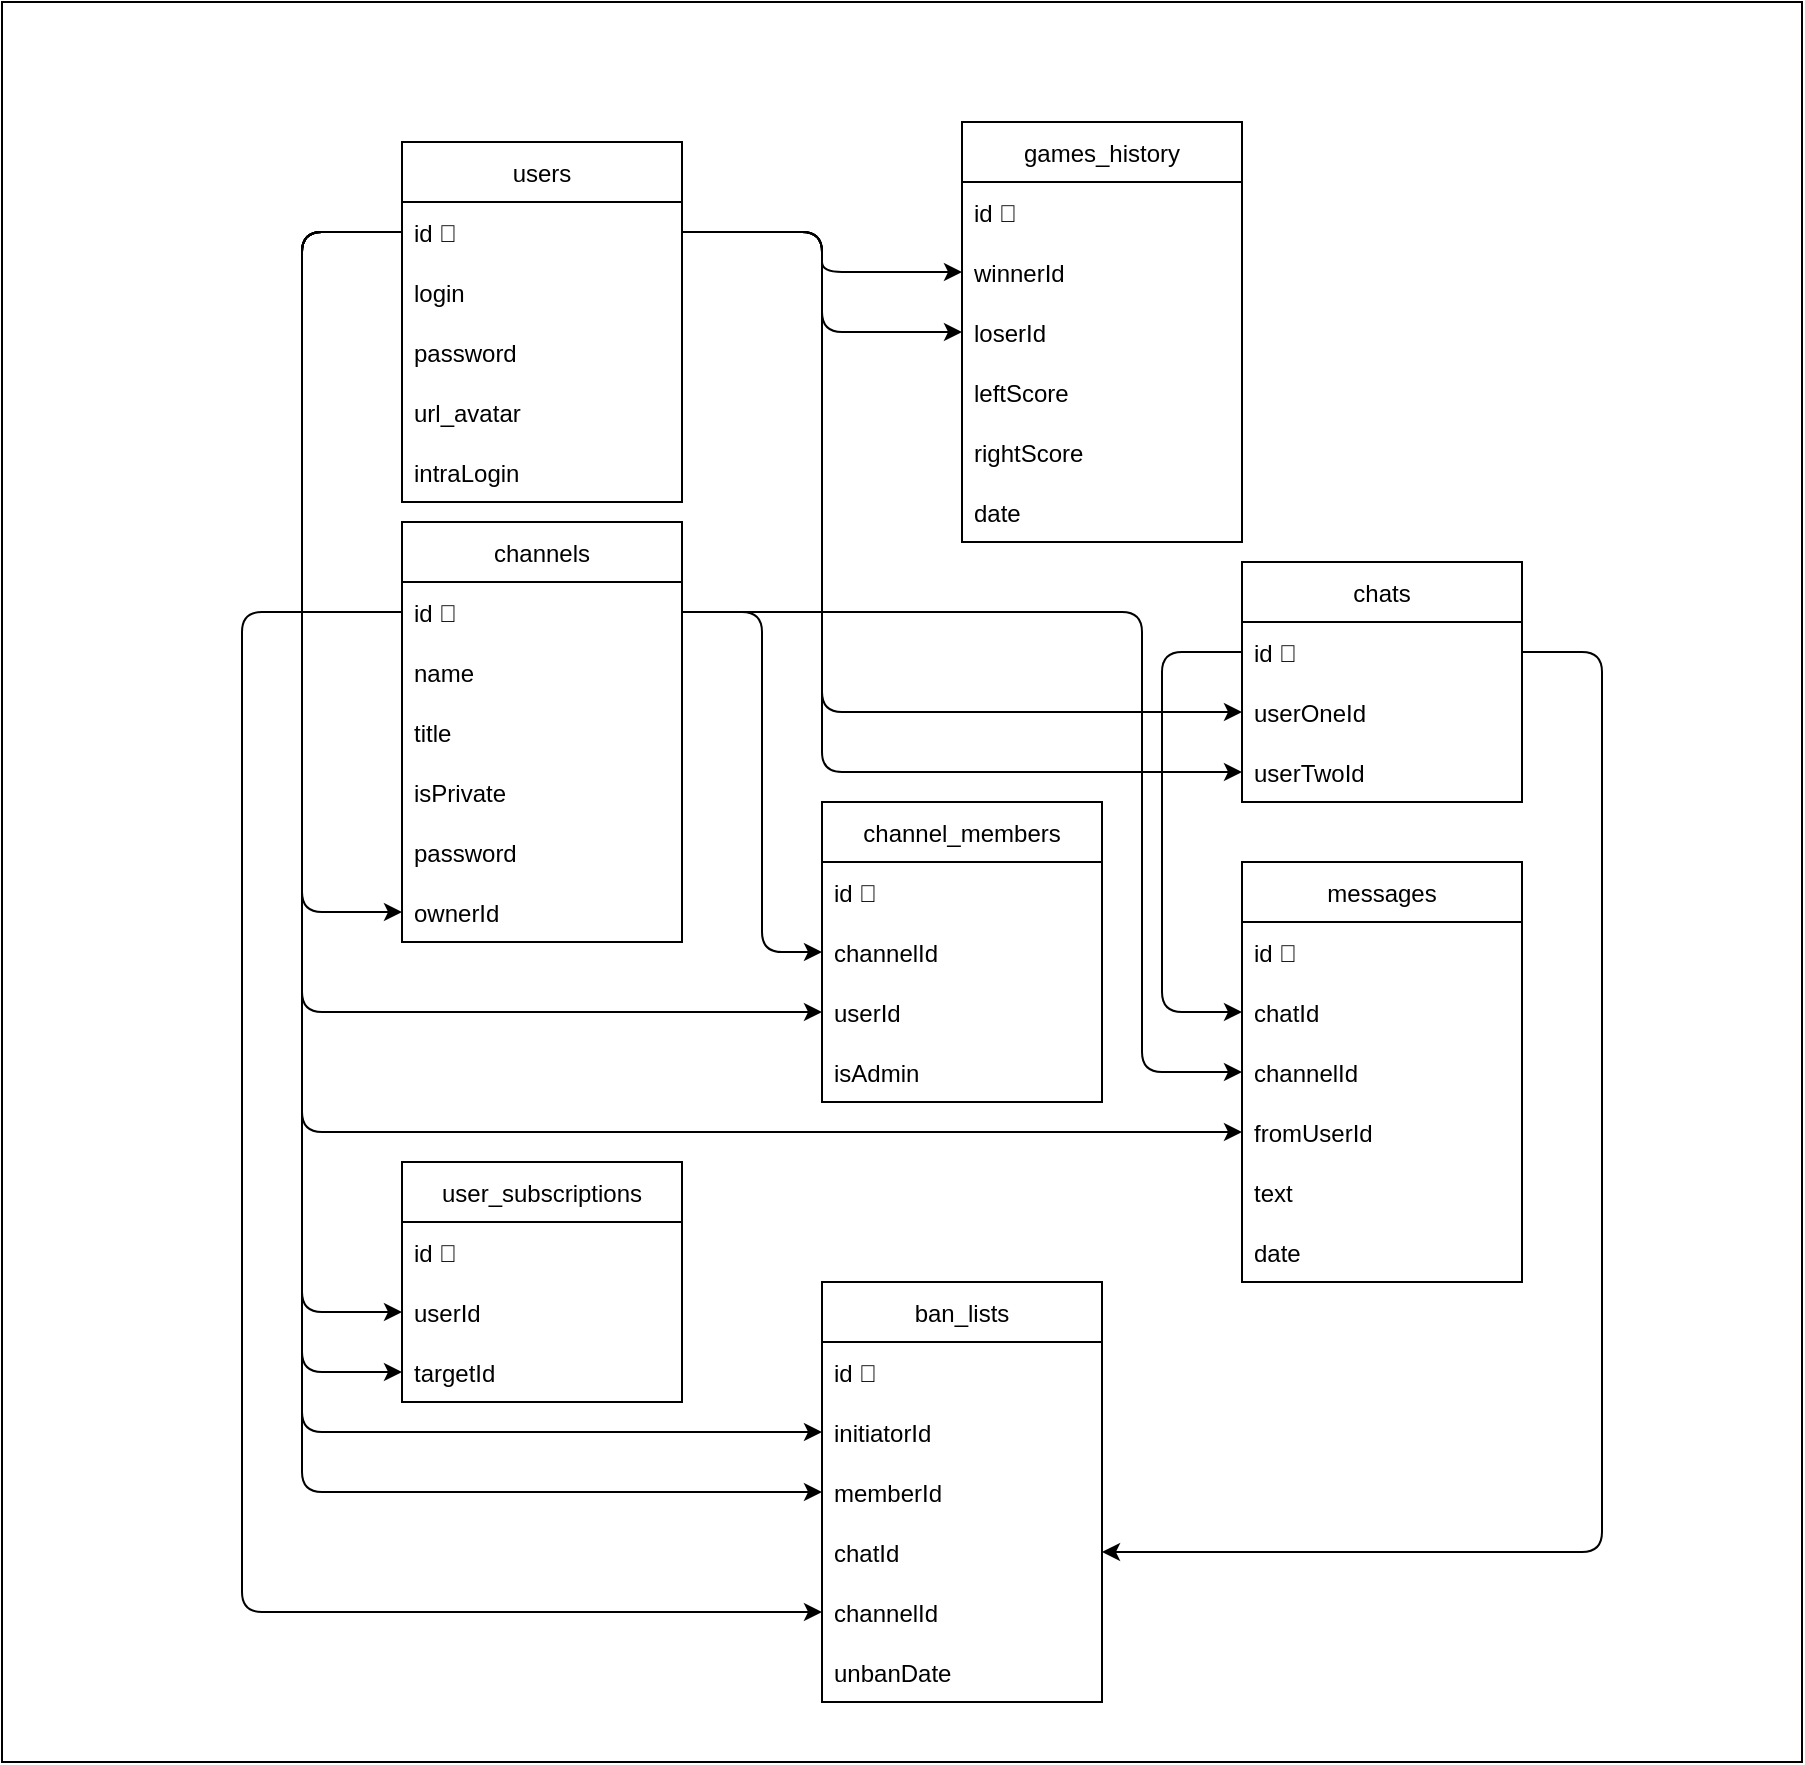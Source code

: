 <mxfile version="15.9.1" type="device"><diagram id="-Gl8WdVDlDK7iqpGkpo0" name="Page-1"><mxGraphModel dx="2013" dy="795" grid="1" gridSize="10" guides="1" tooltips="1" connect="1" arrows="1" fold="1" page="1" pageScale="1" pageWidth="827" pageHeight="1169" math="0" shadow="0"><root><mxCell id="0"/><mxCell id="1" parent="0"/><mxCell id="L-7FkWpCJuKyx8RhaixG-74" value="" style="rounded=0;whiteSpace=wrap;html=1;" parent="1" vertex="1"><mxGeometry x="-10" y="360" width="900" height="880" as="geometry"/></mxCell><mxCell id="L-7FkWpCJuKyx8RhaixG-1" value="users" style="swimlane;fontStyle=0;childLayout=stackLayout;horizontal=1;startSize=30;horizontalStack=0;resizeParent=1;resizeParentMax=0;resizeLast=0;collapsible=1;marginBottom=0;" parent="1" vertex="1"><mxGeometry x="190" y="430" width="140" height="180" as="geometry"/></mxCell><mxCell id="L-7FkWpCJuKyx8RhaixG-2" value="id 🔑" style="text;strokeColor=none;fillColor=none;align=left;verticalAlign=middle;spacingLeft=4;spacingRight=4;overflow=hidden;points=[[0,0.5],[1,0.5]];portConstraint=eastwest;rotatable=0;" parent="L-7FkWpCJuKyx8RhaixG-1" vertex="1"><mxGeometry y="30" width="140" height="30" as="geometry"/></mxCell><mxCell id="L-7FkWpCJuKyx8RhaixG-3" value="login" style="text;strokeColor=none;fillColor=none;align=left;verticalAlign=middle;spacingLeft=4;spacingRight=4;overflow=hidden;points=[[0,0.5],[1,0.5]];portConstraint=eastwest;rotatable=0;" parent="L-7FkWpCJuKyx8RhaixG-1" vertex="1"><mxGeometry y="60" width="140" height="30" as="geometry"/></mxCell><mxCell id="L-7FkWpCJuKyx8RhaixG-22" value="password" style="text;strokeColor=none;fillColor=none;align=left;verticalAlign=middle;spacingLeft=4;spacingRight=4;overflow=hidden;points=[[0,0.5],[1,0.5]];portConstraint=eastwest;rotatable=0;" parent="L-7FkWpCJuKyx8RhaixG-1" vertex="1"><mxGeometry y="90" width="140" height="30" as="geometry"/></mxCell><mxCell id="L-7FkWpCJuKyx8RhaixG-4" value="url_avatar" style="text;strokeColor=none;fillColor=none;align=left;verticalAlign=middle;spacingLeft=4;spacingRight=4;overflow=hidden;points=[[0,0.5],[1,0.5]];portConstraint=eastwest;rotatable=0;" parent="L-7FkWpCJuKyx8RhaixG-1" vertex="1"><mxGeometry y="120" width="140" height="30" as="geometry"/></mxCell><mxCell id="EhFiV0czFAlMuY9AgGTg-1" value="intraLogin" style="text;strokeColor=none;fillColor=none;align=left;verticalAlign=middle;spacingLeft=4;spacingRight=4;overflow=hidden;points=[[0,0.5],[1,0.5]];portConstraint=eastwest;rotatable=0;" parent="L-7FkWpCJuKyx8RhaixG-1" vertex="1"><mxGeometry y="150" width="140" height="30" as="geometry"/></mxCell><mxCell id="L-7FkWpCJuKyx8RhaixG-5" value="games_history" style="swimlane;fontStyle=0;childLayout=stackLayout;horizontal=1;startSize=30;horizontalStack=0;resizeParent=1;resizeParentMax=0;resizeLast=0;collapsible=1;marginBottom=0;" parent="1" vertex="1"><mxGeometry x="470" y="420" width="140" height="210" as="geometry"/></mxCell><mxCell id="L-7FkWpCJuKyx8RhaixG-6" value="id 🔑" style="text;strokeColor=none;fillColor=none;align=left;verticalAlign=middle;spacingLeft=4;spacingRight=4;overflow=hidden;points=[[0,0.5],[1,0.5]];portConstraint=eastwest;rotatable=0;" parent="L-7FkWpCJuKyx8RhaixG-5" vertex="1"><mxGeometry y="30" width="140" height="30" as="geometry"/></mxCell><mxCell id="L-7FkWpCJuKyx8RhaixG-7" value="winnerId" style="text;strokeColor=none;fillColor=none;align=left;verticalAlign=middle;spacingLeft=4;spacingRight=4;overflow=hidden;points=[[0,0.5],[1,0.5]];portConstraint=eastwest;rotatable=0;" parent="L-7FkWpCJuKyx8RhaixG-5" vertex="1"><mxGeometry y="60" width="140" height="30" as="geometry"/></mxCell><mxCell id="L-7FkWpCJuKyx8RhaixG-8" value="loserId" style="text;strokeColor=none;fillColor=none;align=left;verticalAlign=middle;spacingLeft=4;spacingRight=4;overflow=hidden;points=[[0,0.5],[1,0.5]];portConstraint=eastwest;rotatable=0;" parent="L-7FkWpCJuKyx8RhaixG-5" vertex="1"><mxGeometry y="90" width="140" height="30" as="geometry"/></mxCell><mxCell id="2t47o7vUK4boFQ_LoqOg-1" value="leftScore" style="text;strokeColor=none;fillColor=none;align=left;verticalAlign=middle;spacingLeft=4;spacingRight=4;overflow=hidden;points=[[0,0.5],[1,0.5]];portConstraint=eastwest;rotatable=0;" parent="L-7FkWpCJuKyx8RhaixG-5" vertex="1"><mxGeometry y="120" width="140" height="30" as="geometry"/></mxCell><mxCell id="2t47o7vUK4boFQ_LoqOg-2" value="rightScore" style="text;strokeColor=none;fillColor=none;align=left;verticalAlign=middle;spacingLeft=4;spacingRight=4;overflow=hidden;points=[[0,0.5],[1,0.5]];portConstraint=eastwest;rotatable=0;" parent="L-7FkWpCJuKyx8RhaixG-5" vertex="1"><mxGeometry y="150" width="140" height="30" as="geometry"/></mxCell><mxCell id="L-7FkWpCJuKyx8RhaixG-10" value="date" style="text;strokeColor=none;fillColor=none;align=left;verticalAlign=middle;spacingLeft=4;spacingRight=4;overflow=hidden;points=[[0,0.5],[1,0.5]];portConstraint=eastwest;rotatable=0;" parent="L-7FkWpCJuKyx8RhaixG-5" vertex="1"><mxGeometry y="180" width="140" height="30" as="geometry"/></mxCell><mxCell id="L-7FkWpCJuKyx8RhaixG-14" value="" style="endArrow=classic;html=1;rounded=1;exitX=1;exitY=0.5;exitDx=0;exitDy=0;entryX=0;entryY=0.5;entryDx=0;entryDy=0;" parent="1" source="L-7FkWpCJuKyx8RhaixG-2" target="L-7FkWpCJuKyx8RhaixG-7" edge="1"><mxGeometry width="50" height="50" relative="1" as="geometry"><mxPoint x="410" y="560" as="sourcePoint"/><mxPoint x="460" y="510" as="targetPoint"/><Array as="points"><mxPoint x="400" y="475"/><mxPoint x="400" y="495"/></Array></mxGeometry></mxCell><mxCell id="L-7FkWpCJuKyx8RhaixG-15" value="" style="endArrow=classic;html=1;rounded=1;exitX=1;exitY=0.5;exitDx=0;exitDy=0;entryX=0;entryY=0.5;entryDx=0;entryDy=0;" parent="1" source="L-7FkWpCJuKyx8RhaixG-2" target="L-7FkWpCJuKyx8RhaixG-8" edge="1"><mxGeometry width="50" height="50" relative="1" as="geometry"><mxPoint x="340" y="485" as="sourcePoint"/><mxPoint x="480" y="515" as="targetPoint"/><Array as="points"><mxPoint x="400" y="475"/><mxPoint x="400" y="525"/></Array></mxGeometry></mxCell><mxCell id="L-7FkWpCJuKyx8RhaixG-17" value="channels" style="swimlane;fontStyle=0;childLayout=stackLayout;horizontal=1;startSize=30;horizontalStack=0;resizeParent=1;resizeParentMax=0;resizeLast=0;collapsible=1;marginBottom=0;" parent="1" vertex="1"><mxGeometry x="190" y="620" width="140" height="210" as="geometry"/></mxCell><mxCell id="L-7FkWpCJuKyx8RhaixG-18" value="id 🔑" style="text;strokeColor=none;fillColor=none;align=left;verticalAlign=middle;spacingLeft=4;spacingRight=4;overflow=hidden;points=[[0,0.5],[1,0.5]];portConstraint=eastwest;rotatable=0;" parent="L-7FkWpCJuKyx8RhaixG-17" vertex="1"><mxGeometry y="30" width="140" height="30" as="geometry"/></mxCell><mxCell id="L-7FkWpCJuKyx8RhaixG-19" value="name" style="text;strokeColor=none;fillColor=none;align=left;verticalAlign=middle;spacingLeft=4;spacingRight=4;overflow=hidden;points=[[0,0.5],[1,0.5]];portConstraint=eastwest;rotatable=0;" parent="L-7FkWpCJuKyx8RhaixG-17" vertex="1"><mxGeometry y="60" width="140" height="30" as="geometry"/></mxCell><mxCell id="EhFiV0czFAlMuY9AgGTg-2" value="title" style="text;strokeColor=none;fillColor=none;align=left;verticalAlign=middle;spacingLeft=4;spacingRight=4;overflow=hidden;points=[[0,0.5],[1,0.5]];portConstraint=eastwest;rotatable=0;" parent="L-7FkWpCJuKyx8RhaixG-17" vertex="1"><mxGeometry y="90" width="140" height="30" as="geometry"/></mxCell><mxCell id="L-7FkWpCJuKyx8RhaixG-20" value="isPrivate" style="text;strokeColor=none;fillColor=none;align=left;verticalAlign=middle;spacingLeft=4;spacingRight=4;overflow=hidden;points=[[0,0.5],[1,0.5]];portConstraint=eastwest;rotatable=0;" parent="L-7FkWpCJuKyx8RhaixG-17" vertex="1"><mxGeometry y="120" width="140" height="30" as="geometry"/></mxCell><mxCell id="L-7FkWpCJuKyx8RhaixG-23" value="password" style="text;strokeColor=none;fillColor=none;align=left;verticalAlign=middle;spacingLeft=4;spacingRight=4;overflow=hidden;points=[[0,0.5],[1,0.5]];portConstraint=eastwest;rotatable=0;" parent="L-7FkWpCJuKyx8RhaixG-17" vertex="1"><mxGeometry y="150" width="140" height="30" as="geometry"/></mxCell><mxCell id="L-7FkWpCJuKyx8RhaixG-28" value="ownerId" style="text;strokeColor=none;fillColor=none;align=left;verticalAlign=middle;spacingLeft=4;spacingRight=4;overflow=hidden;points=[[0,0.5],[1,0.5]];portConstraint=eastwest;rotatable=0;" parent="L-7FkWpCJuKyx8RhaixG-17" vertex="1"><mxGeometry y="180" width="140" height="30" as="geometry"/></mxCell><mxCell id="L-7FkWpCJuKyx8RhaixG-24" value="channel_members" style="swimlane;fontStyle=0;childLayout=stackLayout;horizontal=1;startSize=30;horizontalStack=0;resizeParent=1;resizeParentMax=0;resizeLast=0;collapsible=1;marginBottom=0;" parent="1" vertex="1"><mxGeometry x="400" y="760" width="140" height="150" as="geometry"/></mxCell><mxCell id="L-7FkWpCJuKyx8RhaixG-25" value="id 🔑" style="text;strokeColor=none;fillColor=none;align=left;verticalAlign=middle;spacingLeft=4;spacingRight=4;overflow=hidden;points=[[0,0.5],[1,0.5]];portConstraint=eastwest;rotatable=0;" parent="L-7FkWpCJuKyx8RhaixG-24" vertex="1"><mxGeometry y="30" width="140" height="30" as="geometry"/></mxCell><mxCell id="EhFiV0czFAlMuY9AgGTg-6" value="channelId" style="text;strokeColor=none;fillColor=none;align=left;verticalAlign=middle;spacingLeft=4;spacingRight=4;overflow=hidden;points=[[0,0.5],[1,0.5]];portConstraint=eastwest;rotatable=0;" parent="L-7FkWpCJuKyx8RhaixG-24" vertex="1"><mxGeometry y="60" width="140" height="30" as="geometry"/></mxCell><mxCell id="L-7FkWpCJuKyx8RhaixG-26" value="userId" style="text;strokeColor=none;fillColor=none;align=left;verticalAlign=middle;spacingLeft=4;spacingRight=4;overflow=hidden;points=[[0,0.5],[1,0.5]];portConstraint=eastwest;rotatable=0;" parent="L-7FkWpCJuKyx8RhaixG-24" vertex="1"><mxGeometry y="90" width="140" height="30" as="geometry"/></mxCell><mxCell id="MBaNDMWuHQxOisNy7D-J-5" value="isAdmin" style="text;strokeColor=none;fillColor=none;align=left;verticalAlign=middle;spacingLeft=4;spacingRight=4;overflow=hidden;points=[[0,0.5],[1,0.5]];portConstraint=eastwest;rotatable=0;" parent="L-7FkWpCJuKyx8RhaixG-24" vertex="1"><mxGeometry y="120" width="140" height="30" as="geometry"/></mxCell><mxCell id="L-7FkWpCJuKyx8RhaixG-29" value="" style="endArrow=classic;html=1;rounded=1;exitX=0;exitY=0.5;exitDx=0;exitDy=0;entryX=0;entryY=0.5;entryDx=0;entryDy=0;" parent="1" source="L-7FkWpCJuKyx8RhaixG-2" target="L-7FkWpCJuKyx8RhaixG-28" edge="1"><mxGeometry width="50" height="50" relative="1" as="geometry"><mxPoint x="340" y="485" as="sourcePoint"/><mxPoint x="480" y="575" as="targetPoint"/><Array as="points"><mxPoint x="140" y="475"/><mxPoint x="140" y="815"/></Array></mxGeometry></mxCell><mxCell id="L-7FkWpCJuKyx8RhaixG-30" value="" style="endArrow=classic;html=1;rounded=1;exitX=1;exitY=0.5;exitDx=0;exitDy=0;entryX=0;entryY=0.5;entryDx=0;entryDy=0;" parent="1" source="L-7FkWpCJuKyx8RhaixG-18" target="EhFiV0czFAlMuY9AgGTg-6" edge="1"><mxGeometry width="50" height="50" relative="1" as="geometry"><mxPoint x="200" y="485" as="sourcePoint"/><mxPoint x="200" y="875" as="targetPoint"/><Array as="points"><mxPoint x="370" y="665"/><mxPoint x="370" y="835"/></Array></mxGeometry></mxCell><mxCell id="L-7FkWpCJuKyx8RhaixG-34" value="" style="endArrow=classic;html=1;rounded=1;exitX=0;exitY=0.5;exitDx=0;exitDy=0;entryX=0;entryY=0.5;entryDx=0;entryDy=0;" parent="1" source="L-7FkWpCJuKyx8RhaixG-2" target="L-7FkWpCJuKyx8RhaixG-26" edge="1"><mxGeometry width="50" height="50" relative="1" as="geometry"><mxPoint x="200" y="485" as="sourcePoint"/><mxPoint x="200" y="875" as="targetPoint"/><Array as="points"><mxPoint x="140" y="475"/><mxPoint x="140" y="865"/></Array></mxGeometry></mxCell><mxCell id="L-7FkWpCJuKyx8RhaixG-35" value="messages" style="swimlane;fontStyle=0;childLayout=stackLayout;horizontal=1;startSize=30;horizontalStack=0;resizeParent=1;resizeParentMax=0;resizeLast=0;collapsible=1;marginBottom=0;" parent="1" vertex="1"><mxGeometry x="610" y="790" width="140" height="210" as="geometry"/></mxCell><mxCell id="L-7FkWpCJuKyx8RhaixG-36" value="id 🔑" style="text;strokeColor=none;fillColor=none;align=left;verticalAlign=middle;spacingLeft=4;spacingRight=4;overflow=hidden;points=[[0,0.5],[1,0.5]];portConstraint=eastwest;rotatable=0;" parent="L-7FkWpCJuKyx8RhaixG-35" vertex="1"><mxGeometry y="30" width="140" height="30" as="geometry"/></mxCell><mxCell id="L-7FkWpCJuKyx8RhaixG-37" value="chatId" style="text;strokeColor=none;fillColor=none;align=left;verticalAlign=middle;spacingLeft=4;spacingRight=4;overflow=hidden;points=[[0,0.5],[1,0.5]];portConstraint=eastwest;rotatable=0;" parent="L-7FkWpCJuKyx8RhaixG-35" vertex="1"><mxGeometry y="60" width="140" height="30" as="geometry"/></mxCell><mxCell id="MBaNDMWuHQxOisNy7D-J-1" value="channelId" style="text;strokeColor=none;fillColor=none;align=left;verticalAlign=middle;spacingLeft=4;spacingRight=4;overflow=hidden;points=[[0,0.5],[1,0.5]];portConstraint=eastwest;rotatable=0;" parent="L-7FkWpCJuKyx8RhaixG-35" vertex="1"><mxGeometry y="90" width="140" height="30" as="geometry"/></mxCell><mxCell id="L-7FkWpCJuKyx8RhaixG-40" value="fromUserId" style="text;strokeColor=none;fillColor=none;align=left;verticalAlign=middle;spacingLeft=4;spacingRight=4;overflow=hidden;points=[[0,0.5],[1,0.5]];portConstraint=eastwest;rotatable=0;" parent="L-7FkWpCJuKyx8RhaixG-35" vertex="1"><mxGeometry y="120" width="140" height="30" as="geometry"/></mxCell><mxCell id="L-7FkWpCJuKyx8RhaixG-38" value="text" style="text;strokeColor=none;fillColor=none;align=left;verticalAlign=middle;spacingLeft=4;spacingRight=4;overflow=hidden;points=[[0,0.5],[1,0.5]];portConstraint=eastwest;rotatable=0;" parent="L-7FkWpCJuKyx8RhaixG-35" vertex="1"><mxGeometry y="150" width="140" height="30" as="geometry"/></mxCell><mxCell id="L-7FkWpCJuKyx8RhaixG-39" value="date" style="text;strokeColor=none;fillColor=none;align=left;verticalAlign=middle;spacingLeft=4;spacingRight=4;overflow=hidden;points=[[0,0.5],[1,0.5]];portConstraint=eastwest;rotatable=0;" parent="L-7FkWpCJuKyx8RhaixG-35" vertex="1"><mxGeometry y="180" width="140" height="30" as="geometry"/></mxCell><mxCell id="L-7FkWpCJuKyx8RhaixG-42" value="" style="endArrow=classic;html=1;rounded=1;exitX=0;exitY=0.5;exitDx=0;exitDy=0;entryX=0;entryY=0.5;entryDx=0;entryDy=0;" parent="1" source="L-7FkWpCJuKyx8RhaixG-2" target="L-7FkWpCJuKyx8RhaixG-40" edge="1"><mxGeometry width="50" height="50" relative="1" as="geometry"><mxPoint x="200" y="485" as="sourcePoint"/><mxPoint x="410" y="865" as="targetPoint"/><Array as="points"><mxPoint x="140" y="475"/><mxPoint x="140" y="925"/></Array></mxGeometry></mxCell><mxCell id="L-7FkWpCJuKyx8RhaixG-43" value="chats" style="swimlane;fontStyle=0;childLayout=stackLayout;horizontal=1;startSize=30;horizontalStack=0;resizeParent=1;resizeParentMax=0;resizeLast=0;collapsible=1;marginBottom=0;" parent="1" vertex="1"><mxGeometry x="610" y="640" width="140" height="120" as="geometry"/></mxCell><mxCell id="L-7FkWpCJuKyx8RhaixG-44" value="id 🔑" style="text;strokeColor=none;fillColor=none;align=left;verticalAlign=middle;spacingLeft=4;spacingRight=4;overflow=hidden;points=[[0,0.5],[1,0.5]];portConstraint=eastwest;rotatable=0;" parent="L-7FkWpCJuKyx8RhaixG-43" vertex="1"><mxGeometry y="30" width="140" height="30" as="geometry"/></mxCell><mxCell id="L-7FkWpCJuKyx8RhaixG-45" value="userOneId" style="text;strokeColor=none;fillColor=none;align=left;verticalAlign=middle;spacingLeft=4;spacingRight=4;overflow=hidden;points=[[0,0.5],[1,0.5]];portConstraint=eastwest;rotatable=0;" parent="L-7FkWpCJuKyx8RhaixG-43" vertex="1"><mxGeometry y="60" width="140" height="30" as="geometry"/></mxCell><mxCell id="L-7FkWpCJuKyx8RhaixG-46" value="userTwoId" style="text;strokeColor=none;fillColor=none;align=left;verticalAlign=middle;spacingLeft=4;spacingRight=4;overflow=hidden;points=[[0,0.5],[1,0.5]];portConstraint=eastwest;rotatable=0;" parent="L-7FkWpCJuKyx8RhaixG-43" vertex="1"><mxGeometry y="90" width="140" height="30" as="geometry"/></mxCell><mxCell id="L-7FkWpCJuKyx8RhaixG-47" value="user_subscriptions" style="swimlane;fontStyle=0;childLayout=stackLayout;horizontal=1;startSize=30;horizontalStack=0;resizeParent=1;resizeParentMax=0;resizeLast=0;collapsible=1;marginBottom=0;" parent="1" vertex="1"><mxGeometry x="190" y="940" width="140" height="120" as="geometry"/></mxCell><mxCell id="L-7FkWpCJuKyx8RhaixG-49" value="id 🔑" style="text;strokeColor=none;fillColor=none;align=left;verticalAlign=middle;spacingLeft=4;spacingRight=4;overflow=hidden;points=[[0,0.5],[1,0.5]];portConstraint=eastwest;rotatable=0;" parent="L-7FkWpCJuKyx8RhaixG-47" vertex="1"><mxGeometry y="30" width="140" height="30" as="geometry"/></mxCell><mxCell id="L-7FkWpCJuKyx8RhaixG-50" value="userId" style="text;strokeColor=none;fillColor=none;align=left;verticalAlign=middle;spacingLeft=4;spacingRight=4;overflow=hidden;points=[[0,0.5],[1,0.5]];portConstraint=eastwest;rotatable=0;" parent="L-7FkWpCJuKyx8RhaixG-47" vertex="1"><mxGeometry y="60" width="140" height="30" as="geometry"/></mxCell><mxCell id="L-7FkWpCJuKyx8RhaixG-51" value="targetId" style="text;strokeColor=none;fillColor=none;align=left;verticalAlign=middle;spacingLeft=4;spacingRight=4;overflow=hidden;points=[[0,0.5],[1,0.5]];portConstraint=eastwest;rotatable=0;" parent="L-7FkWpCJuKyx8RhaixG-47" vertex="1"><mxGeometry y="90" width="140" height="30" as="geometry"/></mxCell><mxCell id="L-7FkWpCJuKyx8RhaixG-52" value="" style="endArrow=classic;html=1;rounded=1;exitX=0;exitY=0.5;exitDx=0;exitDy=0;entryX=0;entryY=0.5;entryDx=0;entryDy=0;" parent="1" source="L-7FkWpCJuKyx8RhaixG-2" target="L-7FkWpCJuKyx8RhaixG-50" edge="1"><mxGeometry width="50" height="50" relative="1" as="geometry"><mxPoint x="200" y="485" as="sourcePoint"/><mxPoint x="620" y="915" as="targetPoint"/><Array as="points"><mxPoint x="140" y="475"/><mxPoint x="140" y="1015"/></Array></mxGeometry></mxCell><mxCell id="L-7FkWpCJuKyx8RhaixG-53" value="" style="endArrow=classic;html=1;rounded=1;exitX=0;exitY=0.5;exitDx=0;exitDy=0;entryX=0;entryY=0.5;entryDx=0;entryDy=0;" parent="1" source="L-7FkWpCJuKyx8RhaixG-2" target="L-7FkWpCJuKyx8RhaixG-51" edge="1"><mxGeometry width="50" height="50" relative="1" as="geometry"><mxPoint x="200" y="485" as="sourcePoint"/><mxPoint x="200" y="1015" as="targetPoint"/><Array as="points"><mxPoint x="140" y="475"/><mxPoint x="140" y="1045"/></Array></mxGeometry></mxCell><mxCell id="L-7FkWpCJuKyx8RhaixG-61" value="" style="endArrow=classic;html=1;rounded=1;exitX=1;exitY=0.5;exitDx=0;exitDy=0;entryX=0;entryY=0.5;entryDx=0;entryDy=0;" parent="1" source="L-7FkWpCJuKyx8RhaixG-18" target="MBaNDMWuHQxOisNy7D-J-1" edge="1"><mxGeometry width="50" height="50" relative="1" as="geometry"><mxPoint x="340" y="675" as="sourcePoint"/><mxPoint x="410" y="1065" as="targetPoint"/><Array as="points"><mxPoint x="370" y="665"/><mxPoint x="560" y="665"/><mxPoint x="560" y="895"/></Array></mxGeometry></mxCell><mxCell id="L-7FkWpCJuKyx8RhaixG-62" value="" style="endArrow=classic;html=1;rounded=1;exitX=0;exitY=0.5;exitDx=0;exitDy=0;entryX=0;entryY=0.5;entryDx=0;entryDy=0;" parent="1" source="L-7FkWpCJuKyx8RhaixG-44" target="L-7FkWpCJuKyx8RhaixG-37" edge="1"><mxGeometry width="50" height="50" relative="1" as="geometry"><mxPoint x="340" y="675" as="sourcePoint"/><mxPoint x="620" y="885" as="targetPoint"/><Array as="points"><mxPoint x="570" y="685"/><mxPoint x="570" y="865"/></Array></mxGeometry></mxCell><mxCell id="L-7FkWpCJuKyx8RhaixG-63" value="" style="endArrow=classic;html=1;rounded=1;exitX=1;exitY=0.5;exitDx=0;exitDy=0;entryX=0;entryY=0.5;entryDx=0;entryDy=0;" parent="1" source="L-7FkWpCJuKyx8RhaixG-2" target="L-7FkWpCJuKyx8RhaixG-45" edge="1"><mxGeometry width="50" height="50" relative="1" as="geometry"><mxPoint x="340" y="485" as="sourcePoint"/><mxPoint x="480" y="575" as="targetPoint"/><Array as="points"><mxPoint x="400" y="475"/><mxPoint x="400" y="715"/></Array></mxGeometry></mxCell><mxCell id="L-7FkWpCJuKyx8RhaixG-64" value="" style="endArrow=classic;html=1;rounded=1;exitX=1;exitY=0.5;exitDx=0;exitDy=0;entryX=0;entryY=0.5;entryDx=0;entryDy=0;" parent="1" source="L-7FkWpCJuKyx8RhaixG-2" target="L-7FkWpCJuKyx8RhaixG-46" edge="1"><mxGeometry width="50" height="50" relative="1" as="geometry"><mxPoint x="340" y="485" as="sourcePoint"/><mxPoint x="620" y="725" as="targetPoint"/><Array as="points"><mxPoint x="400" y="475"/><mxPoint x="400" y="745"/></Array></mxGeometry></mxCell><mxCell id="L-7FkWpCJuKyx8RhaixG-65" value="ban_lists" style="swimlane;fontStyle=0;childLayout=stackLayout;horizontal=1;startSize=30;horizontalStack=0;resizeParent=1;resizeParentMax=0;resizeLast=0;collapsible=1;marginBottom=0;" parent="1" vertex="1"><mxGeometry x="400" y="1000" width="140" height="210" as="geometry"/></mxCell><mxCell id="L-7FkWpCJuKyx8RhaixG-66" value="id 🔑" style="text;strokeColor=none;fillColor=none;align=left;verticalAlign=middle;spacingLeft=4;spacingRight=4;overflow=hidden;points=[[0,0.5],[1,0.5]];portConstraint=eastwest;rotatable=0;" parent="L-7FkWpCJuKyx8RhaixG-65" vertex="1"><mxGeometry y="30" width="140" height="30" as="geometry"/></mxCell><mxCell id="L-7FkWpCJuKyx8RhaixG-67" value="initiatorId" style="text;strokeColor=none;fillColor=none;align=left;verticalAlign=middle;spacingLeft=4;spacingRight=4;overflow=hidden;points=[[0,0.5],[1,0.5]];portConstraint=eastwest;rotatable=0;" parent="L-7FkWpCJuKyx8RhaixG-65" vertex="1"><mxGeometry y="60" width="140" height="30" as="geometry"/></mxCell><mxCell id="uM3FjxyXnS5PY3LUCXN4-1" value="memberId" style="text;strokeColor=none;fillColor=none;align=left;verticalAlign=middle;spacingLeft=4;spacingRight=4;overflow=hidden;points=[[0,0.5],[1,0.5]];portConstraint=eastwest;rotatable=0;" vertex="1" parent="L-7FkWpCJuKyx8RhaixG-65"><mxGeometry y="90" width="140" height="30" as="geometry"/></mxCell><mxCell id="MBaNDMWuHQxOisNy7D-J-9" value="chatId" style="text;strokeColor=none;fillColor=none;align=left;verticalAlign=middle;spacingLeft=4;spacingRight=4;overflow=hidden;points=[[0,0.5],[1,0.5]];portConstraint=eastwest;rotatable=0;" parent="L-7FkWpCJuKyx8RhaixG-65" vertex="1"><mxGeometry y="120" width="140" height="30" as="geometry"/></mxCell><mxCell id="L-7FkWpCJuKyx8RhaixG-68" value="channelId" style="text;strokeColor=none;fillColor=none;align=left;verticalAlign=middle;spacingLeft=4;spacingRight=4;overflow=hidden;points=[[0,0.5],[1,0.5]];portConstraint=eastwest;rotatable=0;" parent="L-7FkWpCJuKyx8RhaixG-65" vertex="1"><mxGeometry y="150" width="140" height="30" as="geometry"/></mxCell><mxCell id="L-7FkWpCJuKyx8RhaixG-70" value="unbanDate" style="text;strokeColor=none;fillColor=none;align=left;verticalAlign=middle;spacingLeft=4;spacingRight=4;overflow=hidden;points=[[0,0.5],[1,0.5]];portConstraint=eastwest;rotatable=0;" parent="L-7FkWpCJuKyx8RhaixG-65" vertex="1"><mxGeometry y="180" width="140" height="30" as="geometry"/></mxCell><mxCell id="L-7FkWpCJuKyx8RhaixG-71" value="" style="endArrow=classic;html=1;rounded=1;exitX=0;exitY=0.5;exitDx=0;exitDy=0;entryX=0;entryY=0.5;entryDx=0;entryDy=0;" parent="1" source="L-7FkWpCJuKyx8RhaixG-18" target="L-7FkWpCJuKyx8RhaixG-68" edge="1"><mxGeometry width="50" height="50" relative="1" as="geometry"><mxPoint x="340" y="675" as="sourcePoint"/><mxPoint x="380" y="1075" as="targetPoint"/><Array as="points"><mxPoint x="110" y="665"/><mxPoint x="110" y="1165"/></Array></mxGeometry></mxCell><mxCell id="L-7FkWpCJuKyx8RhaixG-72" value="" style="endArrow=classic;html=1;rounded=1;exitX=1;exitY=0.5;exitDx=0;exitDy=0;entryX=1;entryY=0.5;entryDx=0;entryDy=0;" parent="1" source="L-7FkWpCJuKyx8RhaixG-44" target="MBaNDMWuHQxOisNy7D-J-9" edge="1"><mxGeometry width="50" height="50" relative="1" as="geometry"><mxPoint x="200" y="675" as="sourcePoint"/><mxPoint x="580" y="1075" as="targetPoint"/><Array as="points"><mxPoint x="790" y="685"/><mxPoint x="790" y="1135"/></Array></mxGeometry></mxCell><mxCell id="L-7FkWpCJuKyx8RhaixG-73" value="" style="endArrow=classic;html=1;rounded=1;exitX=0;exitY=0.5;exitDx=0;exitDy=0;entryX=0;entryY=0.5;entryDx=0;entryDy=0;" parent="1" source="L-7FkWpCJuKyx8RhaixG-2" target="L-7FkWpCJuKyx8RhaixG-67" edge="1"><mxGeometry width="50" height="50" relative="1" as="geometry"><mxPoint x="200" y="485" as="sourcePoint"/><mxPoint x="380" y="1105" as="targetPoint"/><Array as="points"><mxPoint x="140" y="475"/><mxPoint x="140" y="1075"/></Array></mxGeometry></mxCell><mxCell id="uM3FjxyXnS5PY3LUCXN4-2" value="" style="endArrow=classic;html=1;rounded=1;exitX=0;exitY=0.5;exitDx=0;exitDy=0;entryX=0;entryY=0.5;entryDx=0;entryDy=0;" edge="1" parent="1" source="L-7FkWpCJuKyx8RhaixG-2" target="uM3FjxyXnS5PY3LUCXN4-1"><mxGeometry width="50" height="50" relative="1" as="geometry"><mxPoint x="200" y="485" as="sourcePoint"/><mxPoint x="410" y="1085" as="targetPoint"/><Array as="points"><mxPoint x="140" y="475"/><mxPoint x="140" y="1105"/></Array></mxGeometry></mxCell></root></mxGraphModel></diagram></mxfile>